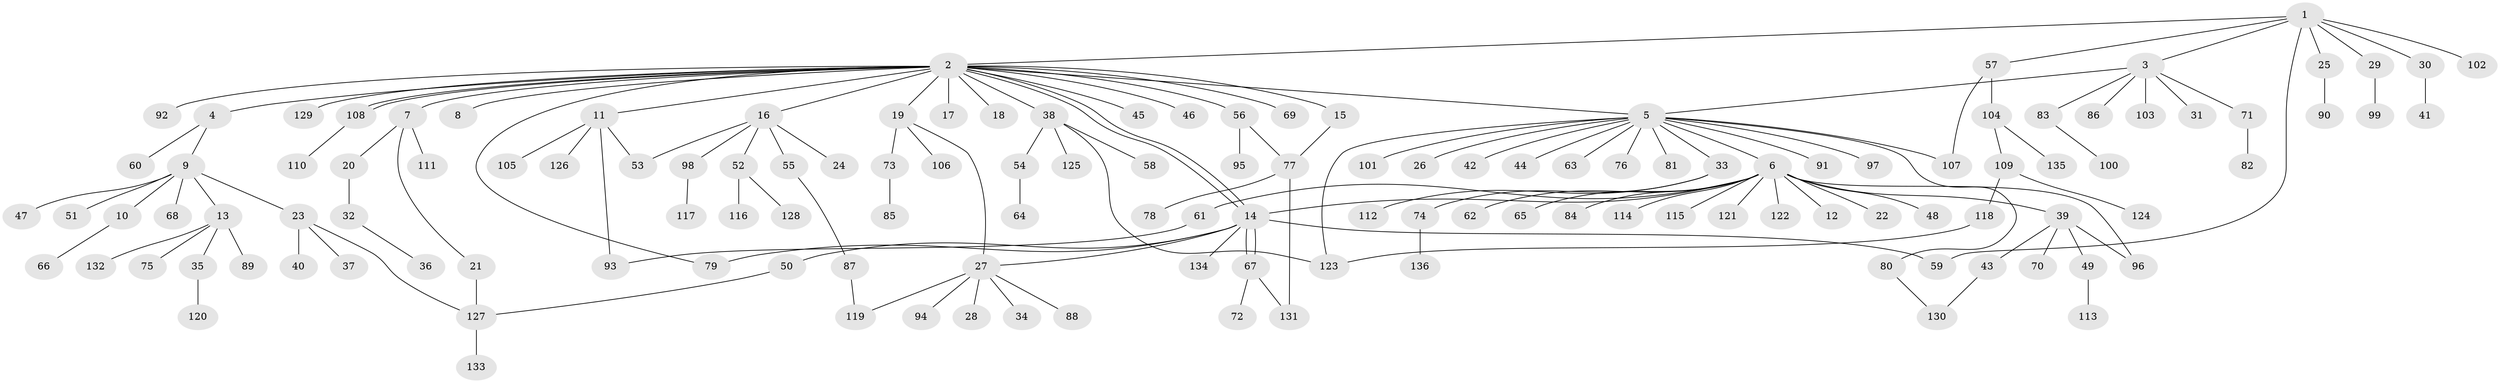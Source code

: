 // Generated by graph-tools (version 1.1) at 2025/01/03/09/25 03:01:56]
// undirected, 136 vertices, 155 edges
graph export_dot {
graph [start="1"]
  node [color=gray90,style=filled];
  1;
  2;
  3;
  4;
  5;
  6;
  7;
  8;
  9;
  10;
  11;
  12;
  13;
  14;
  15;
  16;
  17;
  18;
  19;
  20;
  21;
  22;
  23;
  24;
  25;
  26;
  27;
  28;
  29;
  30;
  31;
  32;
  33;
  34;
  35;
  36;
  37;
  38;
  39;
  40;
  41;
  42;
  43;
  44;
  45;
  46;
  47;
  48;
  49;
  50;
  51;
  52;
  53;
  54;
  55;
  56;
  57;
  58;
  59;
  60;
  61;
  62;
  63;
  64;
  65;
  66;
  67;
  68;
  69;
  70;
  71;
  72;
  73;
  74;
  75;
  76;
  77;
  78;
  79;
  80;
  81;
  82;
  83;
  84;
  85;
  86;
  87;
  88;
  89;
  90;
  91;
  92;
  93;
  94;
  95;
  96;
  97;
  98;
  99;
  100;
  101;
  102;
  103;
  104;
  105;
  106;
  107;
  108;
  109;
  110;
  111;
  112;
  113;
  114;
  115;
  116;
  117;
  118;
  119;
  120;
  121;
  122;
  123;
  124;
  125;
  126;
  127;
  128;
  129;
  130;
  131;
  132;
  133;
  134;
  135;
  136;
  1 -- 2;
  1 -- 3;
  1 -- 25;
  1 -- 29;
  1 -- 30;
  1 -- 57;
  1 -- 59;
  1 -- 102;
  2 -- 4;
  2 -- 5;
  2 -- 7;
  2 -- 8;
  2 -- 11;
  2 -- 14;
  2 -- 14;
  2 -- 15;
  2 -- 16;
  2 -- 17;
  2 -- 18;
  2 -- 19;
  2 -- 38;
  2 -- 45;
  2 -- 46;
  2 -- 56;
  2 -- 69;
  2 -- 79;
  2 -- 92;
  2 -- 108;
  2 -- 108;
  2 -- 129;
  3 -- 5;
  3 -- 31;
  3 -- 71;
  3 -- 83;
  3 -- 86;
  3 -- 103;
  4 -- 9;
  4 -- 60;
  5 -- 6;
  5 -- 26;
  5 -- 33;
  5 -- 42;
  5 -- 44;
  5 -- 63;
  5 -- 76;
  5 -- 80;
  5 -- 81;
  5 -- 91;
  5 -- 97;
  5 -- 101;
  5 -- 107;
  5 -- 123;
  6 -- 12;
  6 -- 14;
  6 -- 22;
  6 -- 39;
  6 -- 48;
  6 -- 61;
  6 -- 62;
  6 -- 65;
  6 -- 84;
  6 -- 96;
  6 -- 114;
  6 -- 115;
  6 -- 121;
  6 -- 122;
  7 -- 20;
  7 -- 21;
  7 -- 111;
  9 -- 10;
  9 -- 13;
  9 -- 23;
  9 -- 47;
  9 -- 51;
  9 -- 68;
  10 -- 66;
  11 -- 53;
  11 -- 93;
  11 -- 105;
  11 -- 126;
  13 -- 35;
  13 -- 75;
  13 -- 89;
  13 -- 132;
  14 -- 27;
  14 -- 50;
  14 -- 59;
  14 -- 67;
  14 -- 67;
  14 -- 79;
  14 -- 134;
  15 -- 77;
  16 -- 24;
  16 -- 52;
  16 -- 53;
  16 -- 55;
  16 -- 98;
  19 -- 27;
  19 -- 73;
  19 -- 106;
  20 -- 32;
  21 -- 127;
  23 -- 37;
  23 -- 40;
  23 -- 127;
  25 -- 90;
  27 -- 28;
  27 -- 34;
  27 -- 88;
  27 -- 94;
  27 -- 119;
  29 -- 99;
  30 -- 41;
  32 -- 36;
  33 -- 74;
  33 -- 112;
  35 -- 120;
  38 -- 54;
  38 -- 58;
  38 -- 123;
  38 -- 125;
  39 -- 43;
  39 -- 49;
  39 -- 70;
  39 -- 96;
  43 -- 130;
  49 -- 113;
  50 -- 127;
  52 -- 116;
  52 -- 128;
  54 -- 64;
  55 -- 87;
  56 -- 77;
  56 -- 95;
  57 -- 104;
  57 -- 107;
  61 -- 93;
  67 -- 72;
  67 -- 131;
  71 -- 82;
  73 -- 85;
  74 -- 136;
  77 -- 78;
  77 -- 131;
  80 -- 130;
  83 -- 100;
  87 -- 119;
  98 -- 117;
  104 -- 109;
  104 -- 135;
  108 -- 110;
  109 -- 118;
  109 -- 124;
  118 -- 123;
  127 -- 133;
}
